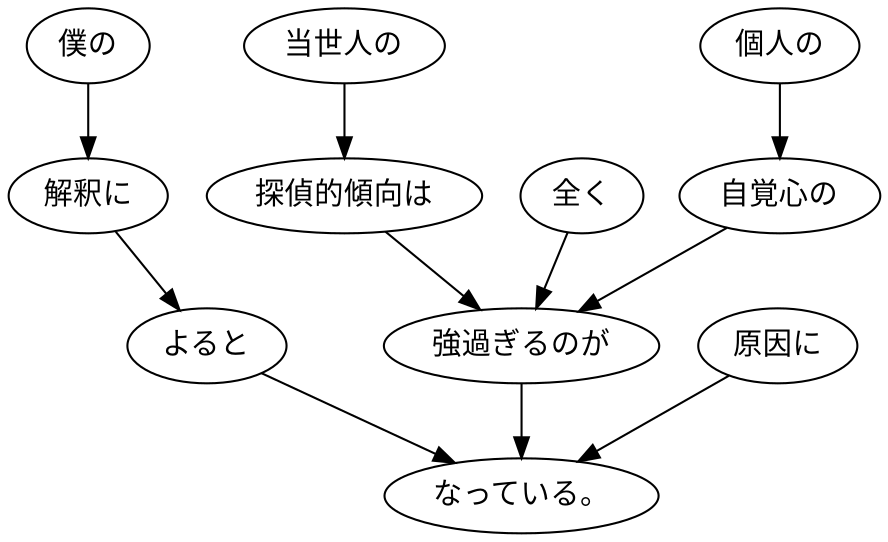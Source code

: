 digraph graph8479 {
	node0 [label="僕の"];
	node1 [label="解釈に"];
	node2 [label="よると"];
	node3 [label="当世人の"];
	node4 [label="探偵的傾向は"];
	node5 [label="全く"];
	node6 [label="個人の"];
	node7 [label="自覚心の"];
	node8 [label="強過ぎるのが"];
	node9 [label="原因に"];
	node10 [label="なっている。"];
	node0 -> node1;
	node1 -> node2;
	node2 -> node10;
	node3 -> node4;
	node4 -> node8;
	node5 -> node8;
	node6 -> node7;
	node7 -> node8;
	node8 -> node10;
	node9 -> node10;
}
